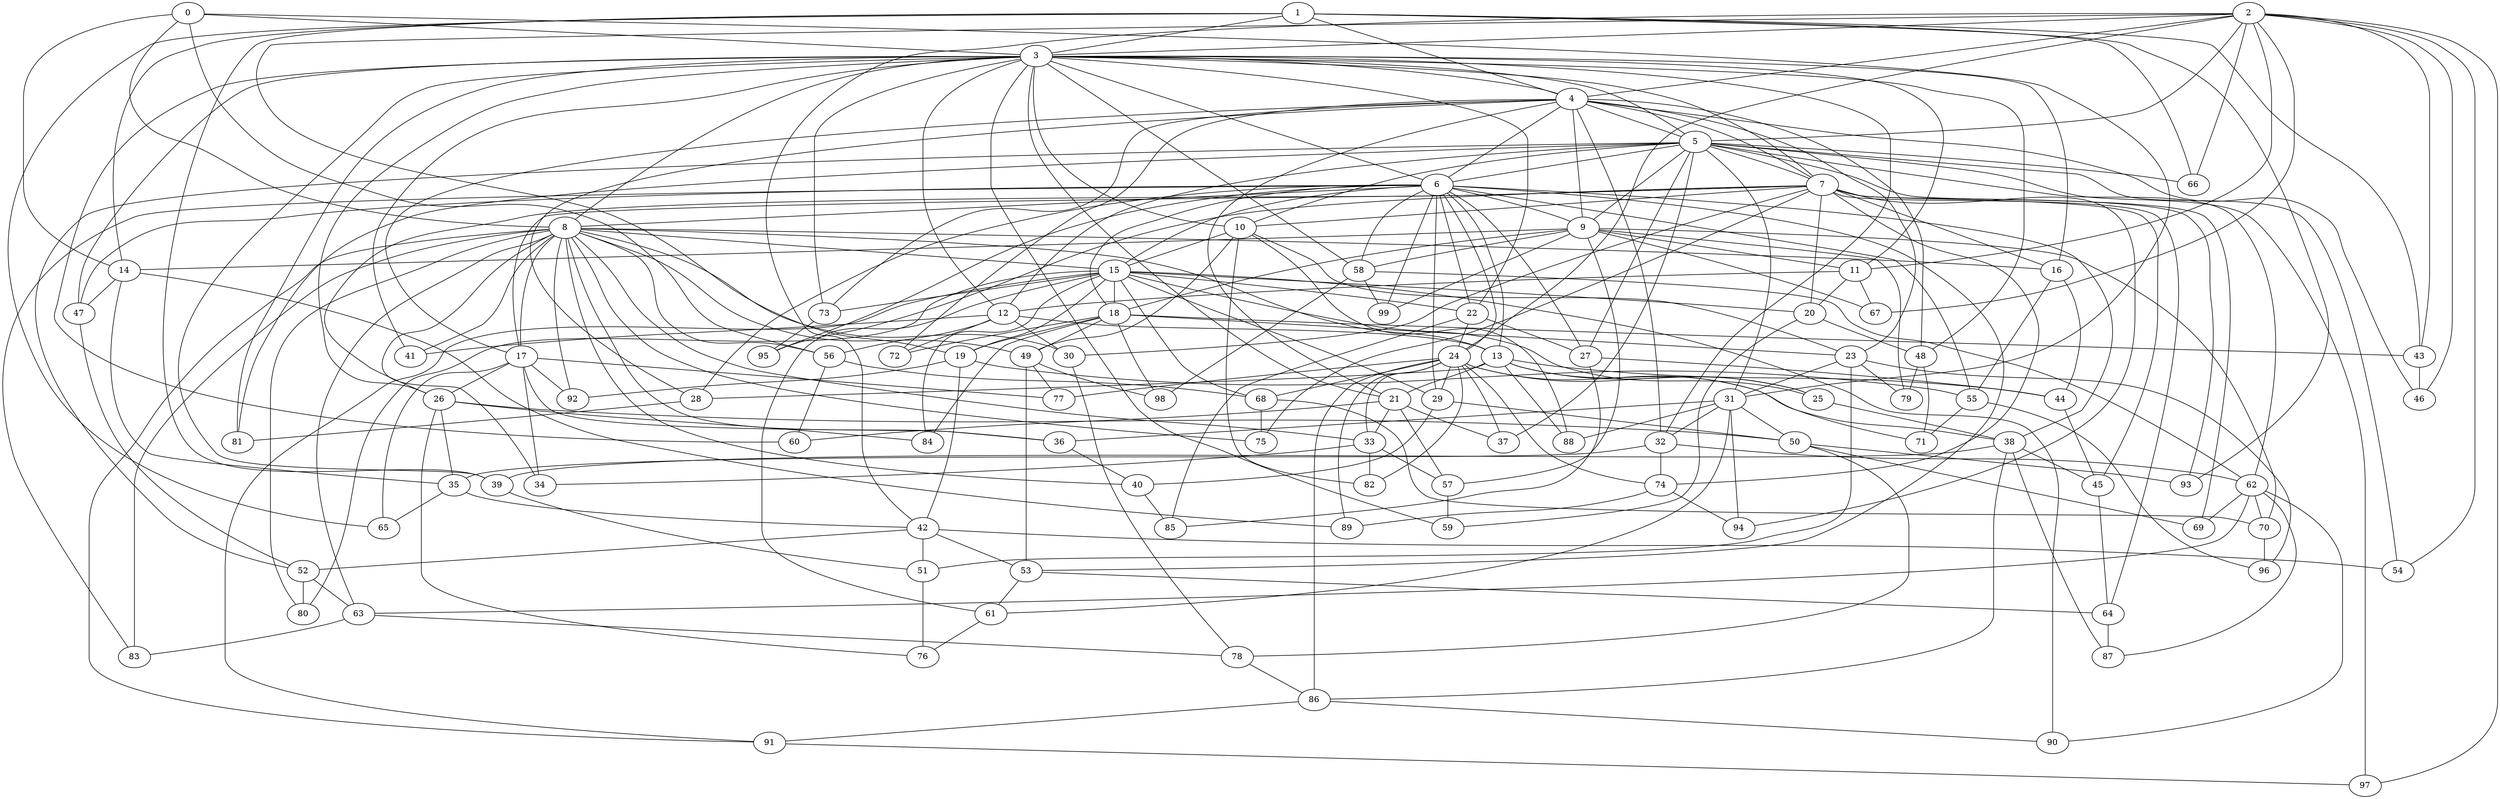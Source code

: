 strict graph "barabasi_albert_graph(100,3)" {
0;
1;
2;
3;
4;
5;
6;
7;
8;
9;
10;
11;
12;
13;
14;
15;
16;
17;
18;
19;
20;
21;
22;
23;
24;
25;
26;
27;
28;
29;
30;
31;
32;
33;
34;
35;
36;
37;
38;
39;
40;
41;
42;
43;
44;
45;
46;
47;
48;
49;
50;
51;
52;
53;
54;
55;
56;
57;
58;
59;
60;
61;
62;
63;
64;
65;
66;
67;
68;
69;
70;
71;
72;
73;
74;
75;
76;
77;
78;
79;
80;
81;
82;
83;
84;
85;
86;
87;
88;
89;
90;
91;
92;
93;
94;
95;
96;
97;
98;
99;
0 -- 8  [is_available=True, prob="1.0"];
0 -- 56  [is_available=True, prob="0.0531250711061"];
0 -- 3  [is_available=True, prob="0.433333750594"];
0 -- 14  [is_available=True, prob="0.773981015236"];
0 -- 31  [is_available=True, prob="0.848087013955"];
1 -- 65  [is_available=True, prob="0.9453618181"];
1 -- 66  [is_available=True, prob="1.0"];
1 -- 3  [is_available=True, prob="1.0"];
1 -- 4  [is_available=True, prob="1.0"];
1 -- 39  [is_available=True, prob="1.0"];
1 -- 43  [is_available=True, prob="1.0"];
1 -- 14  [is_available=True, prob="0.450208503004"];
1 -- 93  [is_available=True, prob="0.839668624168"];
2 -- 97  [is_available=True, prob="0.147708571274"];
2 -- 66  [is_available=True, prob="0.296792376784"];
2 -- 3  [is_available=True, prob="0.826833741888"];
2 -- 4  [is_available=True, prob="0.399021644787"];
2 -- 5  [is_available=True, prob="1.0"];
2 -- 42  [is_available=True, prob="0.377475864566"];
2 -- 11  [is_available=True, prob="0.366834959315"];
2 -- 46  [is_available=True, prob="0.752494942418"];
2 -- 43  [is_available=True, prob="0.960299034598"];
2 -- 19  [is_available=True, prob="1.0"];
2 -- 54  [is_available=True, prob="0.961754202351"];
2 -- 24  [is_available=True, prob="0.377331404627"];
2 -- 67  [is_available=True, prob="0.568328596565"];
3 -- 4  [is_available=True, prob="0.674013564666"];
3 -- 5  [is_available=True, prob="1.0"];
3 -- 6  [is_available=True, prob="0.115074456769"];
3 -- 7  [is_available=True, prob="1.0"];
3 -- 8  [is_available=True, prob="0.237345851597"];
3 -- 10  [is_available=True, prob="0.683673054773"];
3 -- 11  [is_available=True, prob="0.452127995532"];
3 -- 12  [is_available=True, prob="0.545580263528"];
3 -- 16  [is_available=True, prob="0.308002555476"];
3 -- 21  [is_available=True, prob="0.972969480621"];
3 -- 22  [is_available=True, prob="0.378151975044"];
3 -- 26  [is_available=True, prob="0.617654212418"];
3 -- 32  [is_available=True, prob="0.019525395124"];
3 -- 39  [is_available=True, prob="1.0"];
3 -- 41  [is_available=True, prob="0.818424127383"];
3 -- 47  [is_available=True, prob="1.0"];
3 -- 48  [is_available=True, prob="0.114483285283"];
3 -- 58  [is_available=True, prob="0.60738076658"];
3 -- 59  [is_available=True, prob="0.95870514162"];
3 -- 60  [is_available=True, prob="0.0483556964613"];
3 -- 73  [is_available=True, prob="0.0493695019332"];
3 -- 81  [is_available=True, prob="0.681032098409"];
4 -- 32  [is_available=True, prob="0.364173119107"];
4 -- 5  [is_available=True, prob="0.930622014325"];
4 -- 6  [is_available=True, prob="1.0"];
4 -- 7  [is_available=True, prob="0.0905886974364"];
4 -- 72  [is_available=True, prob="0.466514589998"];
4 -- 9  [is_available=True, prob="0.312610733915"];
4 -- 46  [is_available=True, prob="0.791044974122"];
4 -- 48  [is_available=True, prob="0.262575012519"];
4 -- 17  [is_available=True, prob="0.0686964661451"];
4 -- 21  [is_available=True, prob="1.0"];
4 -- 73  [is_available=True, prob="0.6981971312"];
4 -- 23  [is_available=True, prob="1.0"];
4 -- 28  [is_available=True, prob="1.0"];
5 -- 97  [is_available=True, prob="0.795734872025"];
5 -- 37  [is_available=True, prob="0.739895231715"];
5 -- 6  [is_available=True, prob="0.251156797556"];
5 -- 7  [is_available=True, prob="0.404948515173"];
5 -- 9  [is_available=True, prob="0.943890219692"];
5 -- 10  [is_available=True, prob="0.647520261549"];
5 -- 12  [is_available=True, prob="0.447973225084"];
5 -- 66  [is_available=True, prob="0.295369533976"];
5 -- 81  [is_available=True, prob="0.702608188321"];
5 -- 52  [is_available=True, prob="0.534577466871"];
5 -- 54  [is_available=True, prob="0.279363150744"];
5 -- 69  [is_available=True, prob="0.611263788819"];
5 -- 27  [is_available=True, prob="0.622211800218"];
5 -- 62  [is_available=True, prob="1.0"];
5 -- 31  [is_available=True, prob="0.238971156692"];
6 -- 38  [is_available=True, prob="1.0"];
6 -- 8  [is_available=True, prob="0.743724279048"];
6 -- 9  [is_available=True, prob="0.121144628302"];
6 -- 13  [is_available=True, prob="0.348289503394"];
6 -- 47  [is_available=True, prob="0.238778437424"];
6 -- 15  [is_available=True, prob="0.226457906766"];
6 -- 99  [is_available=True, prob="0.566349426588"];
6 -- 18  [is_available=True, prob="0.858355301282"];
6 -- 83  [is_available=True, prob="0.873495266788"];
6 -- 53  [is_available=True, prob="0.078434927573"];
6 -- 22  [is_available=True, prob="0.697392911095"];
6 -- 55  [is_available=True, prob="0.97115367642"];
6 -- 24  [is_available=True, prob="1.0"];
6 -- 58  [is_available=True, prob="0.517633380207"];
6 -- 27  [is_available=True, prob="1.0"];
6 -- 28  [is_available=True, prob="0.400263186162"];
6 -- 29  [is_available=True, prob="0.896425210401"];
6 -- 95  [is_available=True, prob="0.390868936488"];
7 -- 64  [is_available=True, prob="0.143496238482"];
7 -- 10  [is_available=True, prob="0.0203215311909"];
7 -- 75  [is_available=True, prob="1.0"];
7 -- 45  [is_available=True, prob="0.354322130502"];
7 -- 93  [is_available=True, prob="1.0"];
7 -- 16  [is_available=True, prob="1.0"];
7 -- 17  [is_available=True, prob="0.0128356595841"];
7 -- 20  [is_available=True, prob="0.314324269139"];
7 -- 94  [is_available=True, prob="0.83369099398"];
7 -- 26  [is_available=True, prob="0.543483363761"];
7 -- 74  [is_available=True, prob="1.0"];
7 -- 30  [is_available=True, prob="0.600102100608"];
7 -- 95  [is_available=True, prob="0.493258762982"];
8 -- 33  [is_available=True, prob="0.815866051799"];
8 -- 34  [is_available=True, prob="0.557093598365"];
8 -- 36  [is_available=True, prob="0.828763611632"];
8 -- 49  [is_available=True, prob="0.58400590023"];
8 -- 40  [is_available=True, prob="0.296476623811"];
8 -- 41  [is_available=True, prob="1.0"];
8 -- 75  [is_available=True, prob="1.0"];
8 -- 13  [is_available=True, prob="0.777479525205"];
8 -- 80  [is_available=True, prob="1.0"];
8 -- 15  [is_available=True, prob="0.573577629855"];
8 -- 16  [is_available=True, prob="0.870153728806"];
8 -- 17  [is_available=True, prob="0.601221817513"];
8 -- 83  [is_available=True, prob="0.187475664001"];
8 -- 56  [is_available=True, prob="0.146289307465"];
8 -- 91  [is_available=True, prob="0.528991378731"];
8 -- 92  [is_available=True, prob="1.0"];
8 -- 30  [is_available=True, prob="0.851865400738"];
8 -- 63  [is_available=True, prob="0.546031981781"];
9 -- 67  [is_available=True, prob="0.168687869884"];
9 -- 11  [is_available=True, prob="0.110569103634"];
9 -- 14  [is_available=True, prob="0.0699219324961"];
9 -- 79  [is_available=True, prob="1.0"];
9 -- 18  [is_available=True, prob="0.377622286519"];
9 -- 99  [is_available=True, prob="1.0"];
9 -- 57  [is_available=True, prob="0.241792130583"];
9 -- 58  [is_available=True, prob="0.68946815733"];
9 -- 70  [is_available=True, prob="0.82500290343"];
10 -- 15  [is_available=True, prob="0.477962401861"];
10 -- 49  [is_available=True, prob="0.748145355803"];
10 -- 82  [is_available=True, prob="0.987108536922"];
10 -- 23  [is_available=True, prob="0.363788792738"];
10 -- 88  [is_available=True, prob="0.20870921779"];
11 -- 67  [is_available=True, prob="0.696403841853"];
11 -- 12  [is_available=True, prob="0.142927254545"];
11 -- 20  [is_available=True, prob="0.839508642015"];
12 -- 72  [is_available=True, prob="0.0281795373003"];
12 -- 41  [is_available=True, prob="0.357645210579"];
12 -- 13  [is_available=True, prob="0.996508401469"];
12 -- 56  [is_available=True, prob="0.144963172292"];
12 -- 30  [is_available=True, prob="0.58052622038"];
13 -- 71  [is_available=True, prob="1.0"];
13 -- 44  [is_available=True, prob="0.245215871398"];
13 -- 21  [is_available=True, prob="1.0"];
13 -- 88  [is_available=True, prob="0.278542340589"];
13 -- 25  [is_available=True, prob="0.34630216565"];
13 -- 28  [is_available=True, prob="1.0"];
14 -- 35  [is_available=True, prob="0.00196970400403"];
14 -- 47  [is_available=True, prob="0.646872857449"];
14 -- 89  [is_available=True, prob="1.0"];
15 -- 84  [is_available=True, prob="1.0"];
15 -- 68  [is_available=True, prob="1.0"];
15 -- 73  [is_available=True, prob="1.0"];
15 -- 61  [is_available=True, prob="0.633581512198"];
15 -- 80  [is_available=True, prob="1.0"];
15 -- 18  [is_available=True, prob="0.578482112283"];
15 -- 19  [is_available=True, prob="0.410112854823"];
15 -- 20  [is_available=True, prob="1.0"];
15 -- 22  [is_available=True, prob="0.163311274452"];
15 -- 25  [is_available=True, prob="0.70612375945"];
15 -- 90  [is_available=True, prob="0.179782843701"];
15 -- 91  [is_available=True, prob="0.760132225374"];
15 -- 29  [is_available=True, prob="0.718160089725"];
16 -- 55  [is_available=True, prob="0.52493345343"];
16 -- 44  [is_available=True, prob="0.564151799087"];
17 -- 65  [is_available=True, prob="1.0"];
17 -- 34  [is_available=True, prob="0.442961648855"];
17 -- 36  [is_available=True, prob="1.0"];
17 -- 77  [is_available=True, prob="0.745202133936"];
17 -- 26  [is_available=True, prob="0.428267172834"];
17 -- 92  [is_available=True, prob="0.897936903479"];
18 -- 98  [is_available=True, prob="0.227145581386"];
18 -- 72  [is_available=True, prob="1.0"];
18 -- 43  [is_available=True, prob="0.0912401620995"];
18 -- 49  [is_available=True, prob="0.507656936683"];
18 -- 19  [is_available=True, prob="0.338268656911"];
18 -- 84  [is_available=True, prob="1.0"];
18 -- 23  [is_available=True, prob="0.612267815351"];
19 -- 42  [is_available=True, prob="0.448629266321"];
19 -- 55  [is_available=True, prob="0.10459264236"];
19 -- 92  [is_available=True, prob="0.741687155934"];
20 -- 48  [is_available=True, prob="0.210086646957"];
20 -- 59  [is_available=True, prob="0.719316804689"];
21 -- 33  [is_available=True, prob="0.261125196162"];
21 -- 37  [is_available=True, prob="0.66126514603"];
21 -- 57  [is_available=True, prob="0.179126009411"];
21 -- 60  [is_available=True, prob="0.0607327467139"];
22 -- 85  [is_available=True, prob="0.457458143437"];
22 -- 24  [is_available=True, prob="0.949167497614"];
22 -- 27  [is_available=True, prob="1.0"];
23 -- 96  [is_available=True, prob="0.182126818045"];
23 -- 79  [is_available=True, prob="0.730687234473"];
23 -- 51  [is_available=True, prob="0.392365535081"];
23 -- 31  [is_available=True, prob="0.759719989656"];
24 -- 33  [is_available=True, prob="0.506471982888"];
24 -- 68  [is_available=True, prob="1.0"];
24 -- 37  [is_available=True, prob="0.430097246157"];
24 -- 74  [is_available=True, prob="0.394469297347"];
24 -- 77  [is_available=True, prob="1.0"];
24 -- 82  [is_available=True, prob="0.804045268131"];
24 -- 89  [is_available=True, prob="0.937839092929"];
24 -- 25  [is_available=True, prob="0.958056814518"];
24 -- 38  [is_available=True, prob="0.909892880703"];
24 -- 86  [is_available=True, prob="1.0"];
24 -- 29  [is_available=True, prob="1.0"];
25 -- 38  [is_available=True, prob="0.562163933566"];
26 -- 76  [is_available=True, prob="0.442034790084"];
26 -- 50  [is_available=True, prob="0.281038148605"];
26 -- 35  [is_available=True, prob="0.764252035308"];
26 -- 84  [is_available=True, prob="0.179357301454"];
27 -- 44  [is_available=True, prob="1.0"];
27 -- 85  [is_available=True, prob="0.357583233774"];
28 -- 81  [is_available=True, prob="0.295047511081"];
29 -- 40  [is_available=True, prob="1.0"];
29 -- 50  [is_available=True, prob="0.327254760259"];
30 -- 78  [is_available=True, prob="0.755987800299"];
31 -- 32  [is_available=True, prob="1.0"];
31 -- 36  [is_available=True, prob="0.0119329649527"];
31 -- 50  [is_available=True, prob="0.465557389844"];
31 -- 88  [is_available=True, prob="0.272364783728"];
31 -- 61  [is_available=True, prob="1.0"];
31 -- 94  [is_available=True, prob="0.110527840915"];
32 -- 35  [is_available=True, prob="0.416442890371"];
32 -- 74  [is_available=True, prob="1.0"];
32 -- 62  [is_available=True, prob="0.290052579549"];
33 -- 34  [is_available=True, prob="0.0991562886898"];
33 -- 82  [is_available=True, prob="0.603931337207"];
33 -- 57  [is_available=True, prob="0.258172057809"];
35 -- 65  [is_available=True, prob="0.562335947954"];
35 -- 42  [is_available=True, prob="1.0"];
36 -- 40  [is_available=True, prob="0.8520294125"];
38 -- 39  [is_available=True, prob="0.0720611414126"];
38 -- 45  [is_available=True, prob="0.971416250333"];
38 -- 86  [is_available=True, prob="0.325675705349"];
38 -- 87  [is_available=True, prob="1.0"];
39 -- 51  [is_available=True, prob="0.855955673276"];
40 -- 85  [is_available=True, prob="0.143048419088"];
42 -- 51  [is_available=True, prob="1.0"];
42 -- 52  [is_available=True, prob="1.0"];
42 -- 53  [is_available=True, prob="0.818897365984"];
42 -- 54  [is_available=True, prob="0.999465045115"];
43 -- 46  [is_available=True, prob="1.0"];
44 -- 45  [is_available=True, prob="0.525244738685"];
45 -- 64  [is_available=True, prob="1.0"];
47 -- 52  [is_available=True, prob="1.0"];
48 -- 79  [is_available=True, prob="0.633621722714"];
48 -- 71  [is_available=True, prob="0.565669287746"];
49 -- 98  [is_available=True, prob="0.0832435240694"];
49 -- 77  [is_available=True, prob="0.949585374816"];
49 -- 53  [is_available=True, prob="0.660978957442"];
50 -- 69  [is_available=True, prob="0.777611175599"];
50 -- 78  [is_available=True, prob="0.693916162798"];
50 -- 93  [is_available=True, prob="0.749964966429"];
51 -- 76  [is_available=True, prob="0.77277844749"];
52 -- 80  [is_available=True, prob="0.928614854239"];
52 -- 63  [is_available=True, prob="0.406260003685"];
53 -- 64  [is_available=True, prob="0.679857370602"];
53 -- 61  [is_available=True, prob="0.0107429002464"];
55 -- 96  [is_available=True, prob="0.876013118813"];
55 -- 71  [is_available=True, prob="0.00555302873988"];
56 -- 68  [is_available=True, prob="0.800876469434"];
56 -- 60  [is_available=True, prob="0.724781821288"];
57 -- 59  [is_available=True, prob="1.0"];
58 -- 98  [is_available=True, prob="0.716707757544"];
58 -- 99  [is_available=True, prob="0.0687021486289"];
58 -- 62  [is_available=True, prob="0.384281492904"];
61 -- 76  [is_available=True, prob="0.91113191397"];
62 -- 70  [is_available=True, prob="0.31395366025"];
62 -- 87  [is_available=True, prob="0.832177707696"];
62 -- 63  [is_available=True, prob="0.378101750852"];
62 -- 90  [is_available=True, prob="0.255037153699"];
62 -- 69  [is_available=True, prob="0.0204271715033"];
63 -- 83  [is_available=True, prob="1.0"];
63 -- 78  [is_available=True, prob="0.549883948392"];
64 -- 87  [is_available=True, prob="0.556615830673"];
68 -- 75  [is_available=True, prob="0.591081660783"];
68 -- 70  [is_available=True, prob="1.0"];
70 -- 96  [is_available=True, prob="0.706423511014"];
73 -- 95  [is_available=True, prob="0.138134078461"];
74 -- 94  [is_available=True, prob="0.183287117842"];
74 -- 89  [is_available=True, prob="0.619019307952"];
78 -- 86  [is_available=True, prob="0.0874094477844"];
86 -- 90  [is_available=True, prob="0.696572756756"];
86 -- 91  [is_available=True, prob="1.0"];
91 -- 97  [is_available=True, prob="0.268301686036"];
}
